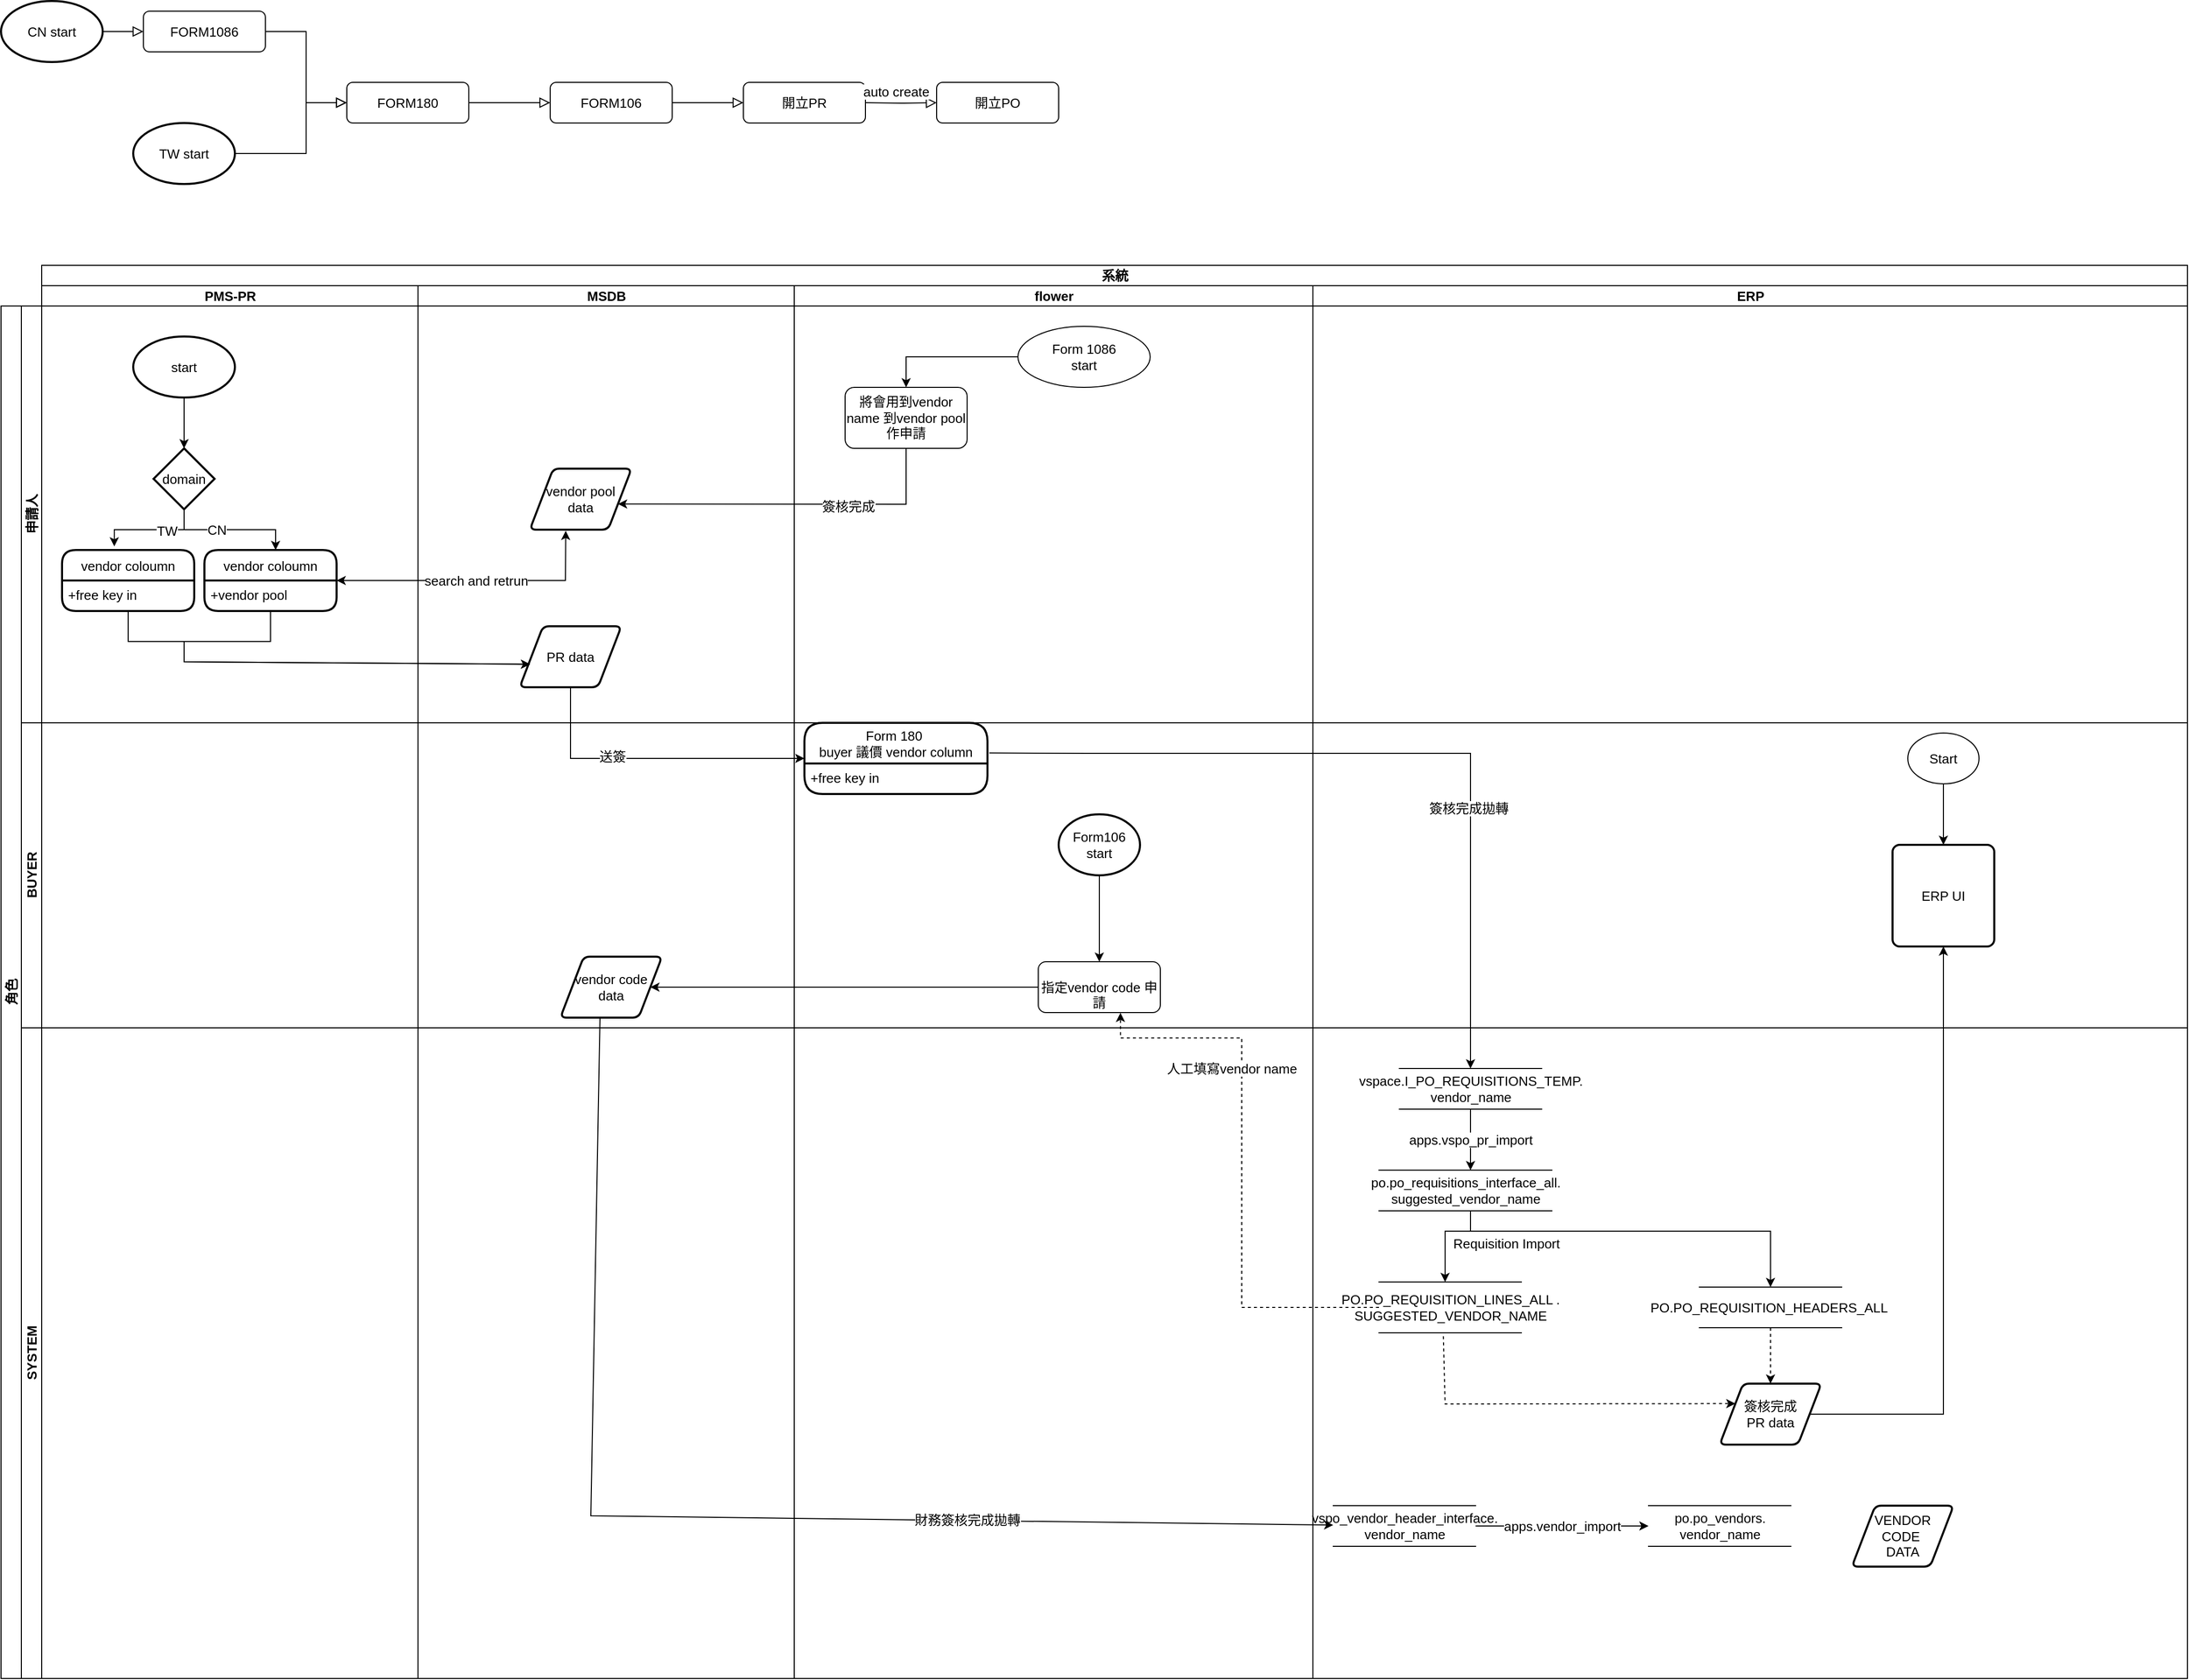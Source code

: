 <mxfile version="20.8.13" type="github">
  <diagram name="Page-1" id="74e2e168-ea6b-b213-b513-2b3c1d86103e">
    <mxGraphModel dx="1687" dy="1749" grid="1" gridSize="10" guides="1" tooltips="1" connect="1" arrows="1" fold="1" page="1" pageScale="1" pageWidth="1100" pageHeight="850" background="none" math="0" shadow="0">
      <root>
        <mxCell id="0" />
        <mxCell id="1" parent="0" />
        <mxCell id="77e6c97f196da883-1" value="系統" style="swimlane;html=1;childLayout=stackLayout;startSize=20;rounded=0;shadow=0;labelBackgroundColor=none;strokeWidth=1;fontFamily=Verdana;fontSize=13;align=center;" parent="1" vertex="1">
          <mxGeometry x="70" y="40" width="2110" height="1390" as="geometry" />
        </mxCell>
        <mxCell id="77e6c97f196da883-2" value="PMS-PR" style="swimlane;html=1;startSize=20;fontSize=13;" parent="77e6c97f196da883-1" vertex="1">
          <mxGeometry y="20" width="370" height="1370" as="geometry" />
        </mxCell>
        <mxCell id="l3MCz5efM6AO9_rTB8cb-34" value="" style="edgeStyle=orthogonalEdgeStyle;rounded=0;orthogonalLoop=1;jettySize=auto;html=1;fontSize=13;" parent="77e6c97f196da883-2" source="l3MCz5efM6AO9_rTB8cb-28" target="l3MCz5efM6AO9_rTB8cb-31" edge="1">
          <mxGeometry relative="1" as="geometry" />
        </mxCell>
        <mxCell id="l3MCz5efM6AO9_rTB8cb-28" value="start" style="strokeWidth=2;html=1;shape=mxgraph.flowchart.start_1;whiteSpace=wrap;fontSize=13;" parent="77e6c97f196da883-2" vertex="1">
          <mxGeometry x="90" y="50" width="100" height="60" as="geometry" />
        </mxCell>
        <mxCell id="l3MCz5efM6AO9_rTB8cb-31" value="domain" style="strokeWidth=2;html=1;shape=mxgraph.flowchart.decision;whiteSpace=wrap;fontSize=13;" parent="77e6c97f196da883-2" vertex="1">
          <mxGeometry x="110" y="160" width="60" height="60" as="geometry" />
        </mxCell>
        <mxCell id="l3MCz5efM6AO9_rTB8cb-37" value="" style="endArrow=classic;html=1;rounded=0;exitX=0.5;exitY=1;exitDx=0;exitDy=0;exitPerimeter=0;fontSize=13;" parent="77e6c97f196da883-2" source="l3MCz5efM6AO9_rTB8cb-31" edge="1">
          <mxGeometry width="50" height="50" relative="1" as="geometry">
            <mxPoint x="640" y="330" as="sourcePoint" />
            <mxPoint x="230" y="260" as="targetPoint" />
            <Array as="points">
              <mxPoint x="140" y="240" />
              <mxPoint x="230" y="240" />
            </Array>
          </mxGeometry>
        </mxCell>
        <mxCell id="l3MCz5efM6AO9_rTB8cb-38" value="CN" style="edgeLabel;html=1;align=center;verticalAlign=middle;resizable=0;points=[];fontSize=13;" parent="l3MCz5efM6AO9_rTB8cb-37" vertex="1" connectable="0">
          <mxGeometry x="-0.2" relative="1" as="geometry">
            <mxPoint as="offset" />
          </mxGeometry>
        </mxCell>
        <mxCell id="77e6c97f196da883-3" value="MSDB" style="swimlane;html=1;startSize=20;fontSize=13;" parent="77e6c97f196da883-1" vertex="1">
          <mxGeometry x="370" y="20" width="370" height="1370" as="geometry" />
        </mxCell>
        <mxCell id="77e6c97f196da883-5" value="flower" style="swimlane;html=1;startSize=20;fontSize=13;" parent="77e6c97f196da883-1" vertex="1">
          <mxGeometry x="740" y="20" width="510" height="1370" as="geometry" />
        </mxCell>
        <mxCell id="l3MCz5efM6AO9_rTB8cb-53" value="角色" style="swimlane;childLayout=stackLayout;resizeParent=1;resizeParentMax=0;horizontal=0;startSize=20;horizontalStack=0;html=1;fontSize=13;" parent="1" vertex="1">
          <mxGeometry x="30" y="80" width="2150" height="1350" as="geometry" />
        </mxCell>
        <mxCell id="l3MCz5efM6AO9_rTB8cb-54" value="申請人" style="swimlane;startSize=20;horizontal=0;html=1;fontSize=13;" parent="l3MCz5efM6AO9_rTB8cb-53" vertex="1">
          <mxGeometry x="20" width="2130" height="410" as="geometry" />
        </mxCell>
        <mxCell id="l3MCz5efM6AO9_rTB8cb-59" value="vendor coloumn" style="swimlane;childLayout=stackLayout;horizontal=1;startSize=30;horizontalStack=0;rounded=1;fontSize=13;fontStyle=0;strokeWidth=2;resizeParent=0;resizeLast=1;shadow=0;dashed=0;align=center;" parent="l3MCz5efM6AO9_rTB8cb-54" vertex="1">
          <mxGeometry x="40" y="240" width="130" height="60" as="geometry" />
        </mxCell>
        <mxCell id="l3MCz5efM6AO9_rTB8cb-60" value="+free key in" style="align=left;strokeColor=none;fillColor=none;spacingLeft=4;fontSize=13;verticalAlign=top;resizable=0;rotatable=0;part=1;" parent="l3MCz5efM6AO9_rTB8cb-59" vertex="1">
          <mxGeometry y="30" width="130" height="30" as="geometry" />
        </mxCell>
        <mxCell id="l3MCz5efM6AO9_rTB8cb-62" value="vendor coloumn" style="swimlane;childLayout=stackLayout;horizontal=1;startSize=30;horizontalStack=0;rounded=1;fontSize=13;fontStyle=0;strokeWidth=2;resizeParent=0;resizeLast=1;shadow=0;dashed=0;align=center;" parent="l3MCz5efM6AO9_rTB8cb-54" vertex="1">
          <mxGeometry x="180" y="240" width="130" height="60" as="geometry">
            <mxRectangle x="180" y="240" width="140" height="30" as="alternateBounds" />
          </mxGeometry>
        </mxCell>
        <mxCell id="l3MCz5efM6AO9_rTB8cb-63" value="+vendor pool" style="align=left;strokeColor=none;fillColor=none;spacingLeft=4;fontSize=13;verticalAlign=top;resizable=0;rotatable=0;part=1;" parent="l3MCz5efM6AO9_rTB8cb-62" vertex="1">
          <mxGeometry y="30" width="130" height="30" as="geometry" />
        </mxCell>
        <mxCell id="qAhWlhqfdEPMAs1lIDXD-102" value="Form 1086&lt;br style=&quot;font-size: 13px;&quot;&gt;start" style="ellipse;whiteSpace=wrap;html=1;fontSize=13;" vertex="1" parent="l3MCz5efM6AO9_rTB8cb-54">
          <mxGeometry x="980" y="20" width="130" height="60" as="geometry" />
        </mxCell>
        <mxCell id="qAhWlhqfdEPMAs1lIDXD-105" value="vendor pool&lt;br style=&quot;font-size: 13px;&quot;&gt;data" style="shape=parallelogram;html=1;strokeWidth=2;perimeter=parallelogramPerimeter;whiteSpace=wrap;rounded=1;arcSize=12;size=0.23;fontSize=13;" vertex="1" parent="l3MCz5efM6AO9_rTB8cb-54">
          <mxGeometry x="500" y="160" width="100" height="60" as="geometry" />
        </mxCell>
        <mxCell id="qAhWlhqfdEPMAs1lIDXD-111" value="" style="endArrow=classic;html=1;rounded=0;fontSize=13;" edge="1" parent="l3MCz5efM6AO9_rTB8cb-54" source="qAhWlhqfdEPMAs1lIDXD-102" target="qAhWlhqfdEPMAs1lIDXD-115">
          <mxGeometry width="50" height="50" relative="1" as="geometry">
            <mxPoint x="1180" y="60" as="sourcePoint" />
            <mxPoint x="870" y="90" as="targetPoint" />
            <Array as="points">
              <mxPoint x="870" y="50" />
            </Array>
          </mxGeometry>
        </mxCell>
        <mxCell id="l3MCz5efM6AO9_rTB8cb-18" value="PR data" style="shape=parallelogram;html=1;strokeWidth=2;perimeter=parallelogramPerimeter;whiteSpace=wrap;rounded=1;arcSize=12;size=0.23;fontSize=13;" parent="l3MCz5efM6AO9_rTB8cb-54" vertex="1">
          <mxGeometry x="490" y="315" width="100" height="60" as="geometry" />
        </mxCell>
        <mxCell id="l3MCz5efM6AO9_rTB8cb-19" value="" style="endArrow=classic;html=1;rounded=0;exitX=0.5;exitY=1;exitDx=0;exitDy=0;entryX=0.103;entryY=0.623;entryDx=0;entryDy=0;entryPerimeter=0;fontSize=13;" parent="l3MCz5efM6AO9_rTB8cb-54" source="l3MCz5efM6AO9_rTB8cb-60" target="l3MCz5efM6AO9_rTB8cb-18" edge="1">
          <mxGeometry width="50" height="50" relative="1" as="geometry">
            <mxPoint x="80" y="340" as="sourcePoint" />
            <mxPoint x="470" y="350" as="targetPoint" />
            <Array as="points">
              <mxPoint x="105" y="330" />
              <mxPoint x="160" y="330" />
              <mxPoint x="160" y="350" />
            </Array>
          </mxGeometry>
        </mxCell>
        <mxCell id="l3MCz5efM6AO9_rTB8cb-20" value="" style="endArrow=classic;html=1;rounded=0;exitX=0.5;exitY=1;exitDx=0;exitDy=0;entryX=0.103;entryY=0.623;entryDx=0;entryDy=0;entryPerimeter=0;fontSize=13;" parent="l3MCz5efM6AO9_rTB8cb-54" source="l3MCz5efM6AO9_rTB8cb-63" target="l3MCz5efM6AO9_rTB8cb-18" edge="1">
          <mxGeometry width="50" height="50" relative="1" as="geometry">
            <mxPoint x="270" y="320" as="sourcePoint" />
            <mxPoint x="470" y="350" as="targetPoint" />
            <Array as="points">
              <mxPoint x="245" y="330" />
              <mxPoint x="160" y="330" />
              <mxPoint x="160" y="350" />
            </Array>
          </mxGeometry>
        </mxCell>
        <mxCell id="qAhWlhqfdEPMAs1lIDXD-114" value="" style="endArrow=classic;html=1;rounded=0;exitX=0.5;exitY=1;exitDx=0;exitDy=0;entryX=0.867;entryY=0.579;entryDx=0;entryDy=0;entryPerimeter=0;fontSize=13;" edge="1" parent="l3MCz5efM6AO9_rTB8cb-54" source="qAhWlhqfdEPMAs1lIDXD-115" target="qAhWlhqfdEPMAs1lIDXD-105">
          <mxGeometry width="50" height="50" relative="1" as="geometry">
            <mxPoint x="873.98" y="120.0" as="sourcePoint" />
            <mxPoint x="1010" y="200" as="targetPoint" />
            <Array as="points">
              <mxPoint x="870" y="195" />
            </Array>
          </mxGeometry>
        </mxCell>
        <mxCell id="qAhWlhqfdEPMAs1lIDXD-116" value="簽核完成" style="edgeLabel;html=1;align=center;verticalAlign=middle;resizable=0;points=[];fontSize=13;" vertex="1" connectable="0" parent="qAhWlhqfdEPMAs1lIDXD-114">
          <mxGeometry x="-0.339" y="2" relative="1" as="geometry">
            <mxPoint as="offset" />
          </mxGeometry>
        </mxCell>
        <mxCell id="qAhWlhqfdEPMAs1lIDXD-115" value="將會用到vendor name 到vendor pool作申請" style="rounded=1;whiteSpace=wrap;html=1;fontSize=13;" vertex="1" parent="l3MCz5efM6AO9_rTB8cb-54">
          <mxGeometry x="810" y="80" width="120" height="60" as="geometry" />
        </mxCell>
        <mxCell id="qAhWlhqfdEPMAs1lIDXD-120" value="search and retrun" style="endArrow=classic;startArrow=classic;html=1;rounded=0;exitX=1;exitY=0;exitDx=0;exitDy=0;entryX=0.353;entryY=1.019;entryDx=0;entryDy=0;entryPerimeter=0;fontSize=13;" edge="1" parent="l3MCz5efM6AO9_rTB8cb-54" source="l3MCz5efM6AO9_rTB8cb-63" target="qAhWlhqfdEPMAs1lIDXD-105">
          <mxGeometry width="50" height="50" relative="1" as="geometry">
            <mxPoint x="330" y="250" as="sourcePoint" />
            <mxPoint x="380" y="200" as="targetPoint" />
            <Array as="points">
              <mxPoint x="535" y="270" />
            </Array>
          </mxGeometry>
        </mxCell>
        <mxCell id="l3MCz5efM6AO9_rTB8cb-55" value="BUYER" style="swimlane;startSize=20;horizontal=0;html=1;fontSize=13;" parent="l3MCz5efM6AO9_rTB8cb-53" vertex="1">
          <mxGeometry x="20" y="410" width="2130" height="300" as="geometry" />
        </mxCell>
        <mxCell id="l3MCz5efM6AO9_rTB8cb-69" value="Form 180 &#xa;buyer 議價 vendor column" style="swimlane;childLayout=stackLayout;horizontal=1;startSize=40;horizontalStack=0;rounded=1;fontSize=13;fontStyle=0;strokeWidth=2;resizeParent=0;resizeLast=1;shadow=0;dashed=0;align=center;" parent="l3MCz5efM6AO9_rTB8cb-55" vertex="1">
          <mxGeometry x="770" width="180" height="70" as="geometry" />
        </mxCell>
        <mxCell id="l3MCz5efM6AO9_rTB8cb-70" value="+free key in" style="align=left;strokeColor=none;fillColor=none;spacingLeft=4;fontSize=13;verticalAlign=top;resizable=0;rotatable=0;part=1;" parent="l3MCz5efM6AO9_rTB8cb-69" vertex="1">
          <mxGeometry y="40" width="180" height="30" as="geometry" />
        </mxCell>
        <mxCell id="qAhWlhqfdEPMAs1lIDXD-21" value="Form106&lt;br style=&quot;font-size: 13px;&quot;&gt;start" style="strokeWidth=2;html=1;shape=mxgraph.flowchart.start_1;whiteSpace=wrap;fontSize=13;" vertex="1" parent="l3MCz5efM6AO9_rTB8cb-55">
          <mxGeometry x="1020" y="90" width="80" height="60" as="geometry" />
        </mxCell>
        <mxCell id="qAhWlhqfdEPMAs1lIDXD-30" value="&lt;br style=&quot;font-size: 13px;&quot;&gt;指定vendor code 申請" style="rounded=1;whiteSpace=wrap;html=1;fontSize=13;" vertex="1" parent="l3MCz5efM6AO9_rTB8cb-55">
          <mxGeometry x="1000" y="235" width="120" height="50" as="geometry" />
        </mxCell>
        <mxCell id="qAhWlhqfdEPMAs1lIDXD-31" value="" style="edgeStyle=orthogonalEdgeStyle;rounded=0;orthogonalLoop=1;jettySize=auto;html=1;fontSize=13;" edge="1" parent="l3MCz5efM6AO9_rTB8cb-55" source="qAhWlhqfdEPMAs1lIDXD-21" target="qAhWlhqfdEPMAs1lIDXD-30">
          <mxGeometry relative="1" as="geometry" />
        </mxCell>
        <mxCell id="qAhWlhqfdEPMAs1lIDXD-122" value="vendor code&lt;br style=&quot;font-size: 13px;&quot;&gt;data" style="shape=parallelogram;html=1;strokeWidth=2;perimeter=parallelogramPerimeter;whiteSpace=wrap;rounded=1;arcSize=12;size=0.23;fontSize=13;" vertex="1" parent="l3MCz5efM6AO9_rTB8cb-55">
          <mxGeometry x="530" y="230" width="100" height="60" as="geometry" />
        </mxCell>
        <mxCell id="qAhWlhqfdEPMAs1lIDXD-123" value="" style="edgeStyle=orthogonalEdgeStyle;rounded=0;orthogonalLoop=1;jettySize=auto;html=1;exitX=0;exitY=0.5;exitDx=0;exitDy=0;fontSize=13;" edge="1" parent="l3MCz5efM6AO9_rTB8cb-55" source="qAhWlhqfdEPMAs1lIDXD-30" target="qAhWlhqfdEPMAs1lIDXD-122">
          <mxGeometry relative="1" as="geometry">
            <mxPoint x="780" y="230.0" as="sourcePoint" />
            <mxPoint x="780" y="290" as="targetPoint" />
          </mxGeometry>
        </mxCell>
        <mxCell id="l3MCz5efM6AO9_rTB8cb-56" value="SYSTEM&lt;br style=&quot;font-size: 13px;&quot;&gt;" style="swimlane;startSize=20;horizontal=0;html=1;fontSize=13;" parent="l3MCz5efM6AO9_rTB8cb-53" vertex="1">
          <mxGeometry x="20" y="710" width="2130" height="640" as="geometry" />
        </mxCell>
        <mxCell id="l3MCz5efM6AO9_rTB8cb-21" value="" style="endArrow=classic;html=1;rounded=0;fontSize=13;" parent="l3MCz5efM6AO9_rTB8cb-53" source="l3MCz5efM6AO9_rTB8cb-18" target="l3MCz5efM6AO9_rTB8cb-69" edge="1">
          <mxGeometry width="50" height="50" relative="1" as="geometry">
            <mxPoint x="170" y="410" as="sourcePoint" />
            <mxPoint x="450.0" y="440" as="targetPoint" />
            <Array as="points">
              <mxPoint x="560" y="445" />
            </Array>
          </mxGeometry>
        </mxCell>
        <mxCell id="l3MCz5efM6AO9_rTB8cb-40" value="送簽" style="edgeLabel;html=1;align=center;verticalAlign=middle;resizable=0;points=[];fontSize=13;" parent="l3MCz5efM6AO9_rTB8cb-21" vertex="1" connectable="0">
          <mxGeometry x="-0.27" y="2" relative="1" as="geometry">
            <mxPoint x="1" as="offset" />
          </mxGeometry>
        </mxCell>
        <mxCell id="l3MCz5efM6AO9_rTB8cb-36" value="" style="edgeStyle=orthogonalEdgeStyle;rounded=0;orthogonalLoop=1;jettySize=auto;html=1;entryX=0.395;entryY=-0.059;entryDx=0;entryDy=0;entryPerimeter=0;fontSize=13;" parent="1" source="l3MCz5efM6AO9_rTB8cb-31" target="l3MCz5efM6AO9_rTB8cb-59" edge="1">
          <mxGeometry relative="1" as="geometry">
            <mxPoint x="140.034" y="320.0" as="targetPoint" />
          </mxGeometry>
        </mxCell>
        <mxCell id="l3MCz5efM6AO9_rTB8cb-39" value="TW" style="edgeLabel;html=1;align=center;verticalAlign=middle;resizable=0;points=[];fontSize=13;" parent="l3MCz5efM6AO9_rTB8cb-36" vertex="1" connectable="0">
          <mxGeometry x="-0.291" y="1" relative="1" as="geometry">
            <mxPoint as="offset" />
          </mxGeometry>
        </mxCell>
        <mxCell id="qAhWlhqfdEPMAs1lIDXD-1" value="" style="rounded=0;html=1;jettySize=auto;orthogonalLoop=1;fontSize=13;endArrow=block;endFill=0;endSize=8;strokeWidth=1;shadow=0;labelBackgroundColor=none;edgeStyle=orthogonalEdgeStyle;entryX=0;entryY=0.5;entryDx=0;entryDy=0;" edge="1" parent="1" source="qAhWlhqfdEPMAs1lIDXD-2" target="qAhWlhqfdEPMAs1lIDXD-3">
          <mxGeometry relative="1" as="geometry">
            <mxPoint x="410" y="-100" as="targetPoint" />
          </mxGeometry>
        </mxCell>
        <mxCell id="qAhWlhqfdEPMAs1lIDXD-2" value="FORM1086" style="rounded=1;whiteSpace=wrap;html=1;fontSize=13;glass=0;strokeWidth=1;shadow=0;" vertex="1" parent="1">
          <mxGeometry x="170" y="-210" width="120" height="40" as="geometry" />
        </mxCell>
        <mxCell id="qAhWlhqfdEPMAs1lIDXD-3" value="FORM180" style="rounded=1;whiteSpace=wrap;html=1;fontSize=13;glass=0;strokeWidth=1;shadow=0;" vertex="1" parent="1">
          <mxGeometry x="370" y="-140" width="120" height="40" as="geometry" />
        </mxCell>
        <mxCell id="qAhWlhqfdEPMAs1lIDXD-4" value="FORM106" style="rounded=1;whiteSpace=wrap;html=1;fontSize=13;glass=0;strokeWidth=1;shadow=0;" vertex="1" parent="1">
          <mxGeometry x="570" y="-140" width="120" height="40" as="geometry" />
        </mxCell>
        <mxCell id="qAhWlhqfdEPMAs1lIDXD-5" value="開立PR" style="rounded=1;whiteSpace=wrap;html=1;fontSize=13;glass=0;strokeWidth=1;shadow=0;" vertex="1" parent="1">
          <mxGeometry x="760" y="-140" width="120" height="40" as="geometry" />
        </mxCell>
        <mxCell id="qAhWlhqfdEPMAs1lIDXD-6" value="" style="rounded=0;html=1;jettySize=auto;orthogonalLoop=1;fontSize=13;endArrow=block;endFill=0;endSize=8;strokeWidth=1;shadow=0;labelBackgroundColor=none;edgeStyle=orthogonalEdgeStyle;entryX=0;entryY=0.5;entryDx=0;entryDy=0;exitX=1;exitY=0.5;exitDx=0;exitDy=0;" edge="1" parent="1" source="qAhWlhqfdEPMAs1lIDXD-3" target="qAhWlhqfdEPMAs1lIDXD-4">
          <mxGeometry relative="1" as="geometry">
            <mxPoint x="520" y="-100" as="sourcePoint" />
            <mxPoint x="590" y="-100" as="targetPoint" />
            <Array as="points">
              <mxPoint x="540" y="-120" />
              <mxPoint x="540" y="-120" />
            </Array>
          </mxGeometry>
        </mxCell>
        <mxCell id="qAhWlhqfdEPMAs1lIDXD-7" value="" style="rounded=0;html=1;jettySize=auto;orthogonalLoop=1;fontSize=13;endArrow=block;endFill=0;endSize=8;strokeWidth=1;shadow=0;labelBackgroundColor=none;edgeStyle=orthogonalEdgeStyle;entryX=0;entryY=0.5;entryDx=0;entryDy=0;exitX=1;exitY=0.5;exitDx=0;exitDy=0;" edge="1" parent="1" source="qAhWlhqfdEPMAs1lIDXD-4" target="qAhWlhqfdEPMAs1lIDXD-5">
          <mxGeometry relative="1" as="geometry">
            <mxPoint x="680" y="-80" as="sourcePoint" />
            <mxPoint x="760" y="-80" as="targetPoint" />
            <Array as="points">
              <mxPoint x="720" y="-120" />
              <mxPoint x="720" y="-120" />
            </Array>
          </mxGeometry>
        </mxCell>
        <mxCell id="qAhWlhqfdEPMAs1lIDXD-8" value="開立PO" style="rounded=1;whiteSpace=wrap;html=1;fontSize=13;glass=0;strokeWidth=1;shadow=0;" vertex="1" parent="1">
          <mxGeometry x="950" y="-140" width="120" height="40" as="geometry" />
        </mxCell>
        <mxCell id="qAhWlhqfdEPMAs1lIDXD-9" value="" style="rounded=0;html=1;jettySize=auto;orthogonalLoop=1;fontSize=13;endArrow=block;endFill=0;endSize=8;strokeWidth=1;shadow=0;labelBackgroundColor=none;edgeStyle=orthogonalEdgeStyle;entryX=0;entryY=0.5;entryDx=0;entryDy=0;" edge="1" parent="1" target="qAhWlhqfdEPMAs1lIDXD-8">
          <mxGeometry relative="1" as="geometry">
            <mxPoint x="880" y="-120" as="sourcePoint" />
            <mxPoint x="930" y="-120" as="targetPoint" />
            <Array as="points" />
          </mxGeometry>
        </mxCell>
        <mxCell id="qAhWlhqfdEPMAs1lIDXD-10" value="auto create" style="edgeLabel;html=1;align=center;verticalAlign=middle;resizable=0;points=[];fontSize=13;" vertex="1" connectable="0" parent="qAhWlhqfdEPMAs1lIDXD-9">
          <mxGeometry x="0.304" y="-1" relative="1" as="geometry">
            <mxPoint x="-16" y="-12" as="offset" />
          </mxGeometry>
        </mxCell>
        <mxCell id="qAhWlhqfdEPMAs1lIDXD-113" value="ERP" style="swimlane;html=1;startSize=20;fontSize=13;" vertex="1" parent="1">
          <mxGeometry x="1320" y="60" width="860" height="1370" as="geometry" />
        </mxCell>
        <mxCell id="qAhWlhqfdEPMAs1lIDXD-49" value="vspace.I_PO_REQUISITIONS_TEMP.&lt;br style=&quot;padding: 0px; margin: 0px; font-size: 13px;&quot;&gt;&lt;span style=&quot;font-size: 13px;&quot;&gt;vendor_name&lt;/span&gt;" style="html=1;dashed=0;whitespace=wrap;shape=partialRectangle;right=0;left=0;fontSize=13;" vertex="1" parent="qAhWlhqfdEPMAs1lIDXD-113">
          <mxGeometry x="85" y="770" width="140" height="40" as="geometry" />
        </mxCell>
        <mxCell id="qAhWlhqfdEPMAs1lIDXD-50" value="po.po_requisitions_interface_all.&lt;br style=&quot;padding: 0px; margin: 0px; font-size: 13px;&quot;&gt;&lt;span style=&quot;font-size: 13px;&quot;&gt;suggested_vendor_name&lt;/span&gt;" style="html=1;dashed=0;whitespace=wrap;shape=partialRectangle;right=0;left=0;fontSize=13;" vertex="1" parent="qAhWlhqfdEPMAs1lIDXD-113">
          <mxGeometry x="65" y="870" width="170" height="40" as="geometry" />
        </mxCell>
        <mxCell id="qAhWlhqfdEPMAs1lIDXD-52" value="apps.vspo_pr_import" style="edgeStyle=orthogonalEdgeStyle;rounded=0;orthogonalLoop=1;jettySize=auto;html=1;fontSize=13;" edge="1" parent="qAhWlhqfdEPMAs1lIDXD-113" source="qAhWlhqfdEPMAs1lIDXD-49" target="qAhWlhqfdEPMAs1lIDXD-50">
          <mxGeometry relative="1" as="geometry">
            <Array as="points">
              <mxPoint x="155" y="850" />
              <mxPoint x="155" y="850" />
            </Array>
          </mxGeometry>
        </mxCell>
        <mxCell id="qAhWlhqfdEPMAs1lIDXD-51" value="PO.PO_REQUISITION_LINES_ALL .&lt;br style=&quot;font-size: 13px;&quot;&gt;SUGGESTED_VENDOR_NAME" style="html=1;dashed=0;whitespace=wrap;shape=partialRectangle;right=0;left=0;fontSize=13;" vertex="1" parent="qAhWlhqfdEPMAs1lIDXD-113">
          <mxGeometry x="65" y="980" width="140" height="50" as="geometry" />
        </mxCell>
        <mxCell id="qAhWlhqfdEPMAs1lIDXD-88" value="" style="edgeStyle=orthogonalEdgeStyle;rounded=0;orthogonalLoop=1;jettySize=auto;html=1;fontSize=13;" edge="1" parent="qAhWlhqfdEPMAs1lIDXD-113" source="qAhWlhqfdEPMAs1lIDXD-50" target="qAhWlhqfdEPMAs1lIDXD-51">
          <mxGeometry relative="1" as="geometry">
            <Array as="points">
              <mxPoint x="155" y="930" />
              <mxPoint x="130" y="930" />
            </Array>
          </mxGeometry>
        </mxCell>
        <mxCell id="qAhWlhqfdEPMAs1lIDXD-94" value="Requisition Import" style="edgeLabel;html=1;align=center;verticalAlign=middle;resizable=0;points=[];fontSize=13;" vertex="1" connectable="0" parent="qAhWlhqfdEPMAs1lIDXD-88">
          <mxGeometry x="-0.022" relative="1" as="geometry">
            <mxPoint x="60" y="10" as="offset" />
          </mxGeometry>
        </mxCell>
        <mxCell id="qAhWlhqfdEPMAs1lIDXD-61" style="edgeStyle=orthogonalEdgeStyle;rounded=0;orthogonalLoop=1;jettySize=auto;html=1;entryX=1;entryY=0.5;entryDx=0;entryDy=0;entryPerimeter=0;fontSize=13;" edge="1" parent="qAhWlhqfdEPMAs1lIDXD-113">
          <mxGeometry relative="1" as="geometry">
            <mxPoint x="155" y="1120" as="sourcePoint" />
            <mxPoint x="155" y="1120" as="targetPoint" />
          </mxGeometry>
        </mxCell>
        <mxCell id="qAhWlhqfdEPMAs1lIDXD-68" value="vspo_vendor_header_interface.&lt;br style=&quot;font-size: 13px;&quot;&gt;vendor_name" style="html=1;dashed=0;whitespace=wrap;shape=partialRectangle;right=0;left=0;fontSize=13;" vertex="1" parent="qAhWlhqfdEPMAs1lIDXD-113">
          <mxGeometry x="20" y="1200" width="140" height="40" as="geometry" />
        </mxCell>
        <mxCell id="qAhWlhqfdEPMAs1lIDXD-73" value="po.po_vendors.&lt;br style=&quot;font-size: 13px;&quot;&gt;vendor_name" style="html=1;dashed=0;whitespace=wrap;shape=partialRectangle;right=0;left=0;fontSize=13;" vertex="1" parent="qAhWlhqfdEPMAs1lIDXD-113">
          <mxGeometry x="330" y="1200" width="140" height="40" as="geometry" />
        </mxCell>
        <mxCell id="qAhWlhqfdEPMAs1lIDXD-74" value="apps.vendor_import" style="edgeStyle=orthogonalEdgeStyle;rounded=0;orthogonalLoop=1;jettySize=auto;html=1;fontSize=13;" edge="1" parent="qAhWlhqfdEPMAs1lIDXD-113" source="qAhWlhqfdEPMAs1lIDXD-68" target="qAhWlhqfdEPMAs1lIDXD-73">
          <mxGeometry relative="1" as="geometry" />
        </mxCell>
        <mxCell id="qAhWlhqfdEPMAs1lIDXD-85" value="PO.PO_REQUISITION_HEADERS_ALL&amp;nbsp;" style="html=1;dashed=0;whitespace=wrap;shape=partialRectangle;right=0;left=0;fontSize=13;" vertex="1" parent="qAhWlhqfdEPMAs1lIDXD-113">
          <mxGeometry x="380" y="985" width="140" height="40" as="geometry" />
        </mxCell>
        <mxCell id="qAhWlhqfdEPMAs1lIDXD-89" value="" style="edgeStyle=orthogonalEdgeStyle;rounded=0;orthogonalLoop=1;jettySize=auto;html=1;entryX=0.5;entryY=0;entryDx=0;entryDy=0;exitX=0.5;exitY=1;exitDx=0;exitDy=0;fontSize=13;" edge="1" parent="qAhWlhqfdEPMAs1lIDXD-113" source="qAhWlhqfdEPMAs1lIDXD-50" target="qAhWlhqfdEPMAs1lIDXD-85">
          <mxGeometry relative="1" as="geometry">
            <mxPoint x="160.0" y="920" as="sourcePoint" />
            <mxPoint x="164.957" y="990" as="targetPoint" />
            <Array as="points">
              <mxPoint x="155" y="910" />
              <mxPoint x="155" y="930" />
              <mxPoint x="450" y="930" />
            </Array>
          </mxGeometry>
        </mxCell>
        <mxCell id="qAhWlhqfdEPMAs1lIDXD-129" value="Start" style="ellipse;whiteSpace=wrap;html=1;fontSize=13;" vertex="1" parent="qAhWlhqfdEPMAs1lIDXD-113">
          <mxGeometry x="585" y="440" width="70" height="50" as="geometry" />
        </mxCell>
        <mxCell id="qAhWlhqfdEPMAs1lIDXD-134" value="簽核完成&lt;br&gt;PR data" style="shape=parallelogram;html=1;strokeWidth=2;perimeter=parallelogramPerimeter;whiteSpace=wrap;rounded=1;arcSize=12;size=0.23;fontSize=13;" vertex="1" parent="qAhWlhqfdEPMAs1lIDXD-113">
          <mxGeometry x="400" y="1080" width="100" height="60" as="geometry" />
        </mxCell>
        <mxCell id="qAhWlhqfdEPMAs1lIDXD-135" value="" style="endArrow=classic;html=1;rounded=0;dashed=1;fontSize=13;exitX=0.452;exitY=1.067;exitDx=0;exitDy=0;exitPerimeter=0;entryX=0;entryY=0.25;entryDx=0;entryDy=0;" edge="1" parent="qAhWlhqfdEPMAs1lIDXD-113" source="qAhWlhqfdEPMAs1lIDXD-51" target="qAhWlhqfdEPMAs1lIDXD-134">
          <mxGeometry width="50" height="50" relative="1" as="geometry">
            <mxPoint x="340" y="860" as="sourcePoint" />
            <mxPoint x="390" y="810" as="targetPoint" />
            <Array as="points">
              <mxPoint x="130" y="1100" />
            </Array>
          </mxGeometry>
        </mxCell>
        <mxCell id="qAhWlhqfdEPMAs1lIDXD-136" value="" style="endArrow=classic;html=1;rounded=0;dashed=1;fontSize=13;exitX=0.5;exitY=1;exitDx=0;exitDy=0;entryX=0.5;entryY=0;entryDx=0;entryDy=0;" edge="1" parent="qAhWlhqfdEPMAs1lIDXD-113" source="qAhWlhqfdEPMAs1lIDXD-85" target="qAhWlhqfdEPMAs1lIDXD-134">
          <mxGeometry width="50" height="50" relative="1" as="geometry">
            <mxPoint x="138.28" y="1043.35" as="sourcePoint" />
            <mxPoint x="440" y="1090" as="targetPoint" />
          </mxGeometry>
        </mxCell>
        <mxCell id="qAhWlhqfdEPMAs1lIDXD-138" value="ERP UI" style="rounded=1;whiteSpace=wrap;html=1;absoluteArcSize=1;arcSize=14;strokeWidth=2;fontSize=13;" vertex="1" parent="qAhWlhqfdEPMAs1lIDXD-113">
          <mxGeometry x="570" y="550" width="100" height="100" as="geometry" />
        </mxCell>
        <mxCell id="qAhWlhqfdEPMAs1lIDXD-139" value="" style="endArrow=classic;html=1;rounded=0;fontSize=13;exitX=1;exitY=0.5;exitDx=0;exitDy=0;entryX=0.5;entryY=1;entryDx=0;entryDy=0;" edge="1" parent="qAhWlhqfdEPMAs1lIDXD-113" source="qAhWlhqfdEPMAs1lIDXD-134" target="qAhWlhqfdEPMAs1lIDXD-138">
          <mxGeometry width="50" height="50" relative="1" as="geometry">
            <mxPoint x="340" y="860" as="sourcePoint" />
            <mxPoint x="390" y="810" as="targetPoint" />
            <Array as="points">
              <mxPoint x="620" y="1110" />
            </Array>
          </mxGeometry>
        </mxCell>
        <mxCell id="qAhWlhqfdEPMAs1lIDXD-140" value="" style="endArrow=classic;html=1;rounded=0;fontSize=13;exitX=0.5;exitY=1;exitDx=0;exitDy=0;" edge="1" parent="qAhWlhqfdEPMAs1lIDXD-113" source="qAhWlhqfdEPMAs1lIDXD-129" target="qAhWlhqfdEPMAs1lIDXD-138">
          <mxGeometry width="50" height="50" relative="1" as="geometry">
            <mxPoint x="340" y="740" as="sourcePoint" />
            <mxPoint x="390" y="690" as="targetPoint" />
          </mxGeometry>
        </mxCell>
        <mxCell id="qAhWlhqfdEPMAs1lIDXD-141" value="VENDOR CODE&amp;nbsp;&lt;br&gt;DATA" style="shape=parallelogram;html=1;strokeWidth=2;perimeter=parallelogramPerimeter;whiteSpace=wrap;rounded=1;arcSize=12;size=0.23;fontSize=13;" vertex="1" parent="qAhWlhqfdEPMAs1lIDXD-113">
          <mxGeometry x="530" y="1200" width="100" height="60" as="geometry" />
        </mxCell>
        <mxCell id="l3MCz5efM6AO9_rTB8cb-72" value="" style="endArrow=classic;html=1;rounded=0;exitX=1.01;exitY=0.424;exitDx=0;exitDy=0;exitPerimeter=0;fontSize=13;" parent="1" source="l3MCz5efM6AO9_rTB8cb-69" target="qAhWlhqfdEPMAs1lIDXD-49" edge="1">
          <mxGeometry width="50" height="50" relative="1" as="geometry">
            <mxPoint x="940" y="720" as="sourcePoint" />
            <mxPoint x="960" y="800" as="targetPoint" />
            <Array as="points">
              <mxPoint x="1100" y="520" />
              <mxPoint x="1475" y="520" />
            </Array>
          </mxGeometry>
        </mxCell>
        <mxCell id="l3MCz5efM6AO9_rTB8cb-73" value="簽核完成拋轉" style="edgeLabel;html=1;align=center;verticalAlign=middle;resizable=0;points=[];fontSize=13;" parent="l3MCz5efM6AO9_rTB8cb-72" vertex="1" connectable="0">
          <mxGeometry x="0.346" y="-2" relative="1" as="geometry">
            <mxPoint as="offset" />
          </mxGeometry>
        </mxCell>
        <mxCell id="qAhWlhqfdEPMAs1lIDXD-65" value="" style="edgeStyle=orthogonalEdgeStyle;rounded=0;orthogonalLoop=1;jettySize=auto;html=1;exitX=0;exitY=0.5;exitDx=0;exitDy=0;entryX=0.673;entryY=1.004;entryDx=0;entryDy=0;entryPerimeter=0;dashed=1;fontSize=13;" edge="1" parent="1" source="qAhWlhqfdEPMAs1lIDXD-51" target="qAhWlhqfdEPMAs1lIDXD-30">
          <mxGeometry relative="1" as="geometry">
            <mxPoint x="1100" y="970" as="sourcePoint" />
            <mxPoint x="650" y="1070" as="targetPoint" />
            <Array as="points">
              <mxPoint x="1250" y="1065" />
              <mxPoint x="1250" y="800" />
              <mxPoint x="1131" y="800" />
            </Array>
          </mxGeometry>
        </mxCell>
        <mxCell id="qAhWlhqfdEPMAs1lIDXD-72" value="人工填寫vendor name" style="edgeLabel;html=1;align=center;verticalAlign=middle;resizable=0;points=[];fontSize=13;" vertex="1" connectable="0" parent="qAhWlhqfdEPMAs1lIDXD-65">
          <mxGeometry x="-0.407" y="-1" relative="1" as="geometry">
            <mxPoint x="-11" y="-209" as="offset" />
          </mxGeometry>
        </mxCell>
        <mxCell id="qAhWlhqfdEPMAs1lIDXD-66" value="" style="endArrow=classic;html=1;rounded=0;exitX=0.39;exitY=0.983;exitDx=0;exitDy=0;exitPerimeter=0;fontSize=13;" edge="1" parent="1" source="qAhWlhqfdEPMAs1lIDXD-122" target="qAhWlhqfdEPMAs1lIDXD-68">
          <mxGeometry width="50" height="50" relative="1" as="geometry">
            <mxPoint x="1270" y="785" as="sourcePoint" />
            <mxPoint x="1090" y="1130" as="targetPoint" />
            <Array as="points">
              <mxPoint x="610" y="1270" />
            </Array>
          </mxGeometry>
        </mxCell>
        <mxCell id="qAhWlhqfdEPMAs1lIDXD-67" value="財務簽核完成拋轉" style="edgeLabel;html=1;align=center;verticalAlign=middle;resizable=0;points=[];fontSize=13;" vertex="1" connectable="0" parent="qAhWlhqfdEPMAs1lIDXD-66">
          <mxGeometry x="0.346" y="-2" relative="1" as="geometry">
            <mxPoint x="39" y="-2" as="offset" />
          </mxGeometry>
        </mxCell>
        <mxCell id="qAhWlhqfdEPMAs1lIDXD-124" value="CN start" style="strokeWidth=2;html=1;shape=mxgraph.flowchart.start_1;whiteSpace=wrap;fontSize=13;" vertex="1" parent="1">
          <mxGeometry x="30" y="-220" width="100" height="60" as="geometry" />
        </mxCell>
        <mxCell id="qAhWlhqfdEPMAs1lIDXD-125" value="" style="rounded=0;html=1;jettySize=auto;orthogonalLoop=1;fontSize=13;endArrow=block;endFill=0;endSize=8;strokeWidth=1;shadow=0;labelBackgroundColor=none;edgeStyle=orthogonalEdgeStyle;entryX=0;entryY=0.5;entryDx=0;entryDy=0;exitX=1;exitY=0.5;exitDx=0;exitDy=0;exitPerimeter=0;" edge="1" parent="1" source="qAhWlhqfdEPMAs1lIDXD-124" target="qAhWlhqfdEPMAs1lIDXD-2">
          <mxGeometry relative="1" as="geometry">
            <mxPoint x="500" y="-110.0" as="sourcePoint" />
            <mxPoint x="580" y="-110.0" as="targetPoint" />
            <Array as="points">
              <mxPoint x="150" y="-190" />
              <mxPoint x="150" y="-190" />
            </Array>
          </mxGeometry>
        </mxCell>
        <mxCell id="qAhWlhqfdEPMAs1lIDXD-126" value="TW start" style="strokeWidth=2;html=1;shape=mxgraph.flowchart.start_1;whiteSpace=wrap;fontSize=13;" vertex="1" parent="1">
          <mxGeometry x="160" y="-100" width="100" height="60" as="geometry" />
        </mxCell>
        <mxCell id="qAhWlhqfdEPMAs1lIDXD-128" value="" style="rounded=0;html=1;jettySize=auto;orthogonalLoop=1;fontSize=13;endArrow=block;endFill=0;endSize=8;strokeWidth=1;shadow=0;labelBackgroundColor=none;edgeStyle=orthogonalEdgeStyle;entryX=0;entryY=0.5;entryDx=0;entryDy=0;" edge="1" parent="1" target="qAhWlhqfdEPMAs1lIDXD-3">
          <mxGeometry relative="1" as="geometry">
            <mxPoint x="260" y="-70" as="sourcePoint" />
            <mxPoint x="330" y="-10" as="targetPoint" />
            <Array as="points">
              <mxPoint x="330" y="-70" />
              <mxPoint x="330" y="-120" />
            </Array>
          </mxGeometry>
        </mxCell>
      </root>
    </mxGraphModel>
  </diagram>
</mxfile>
